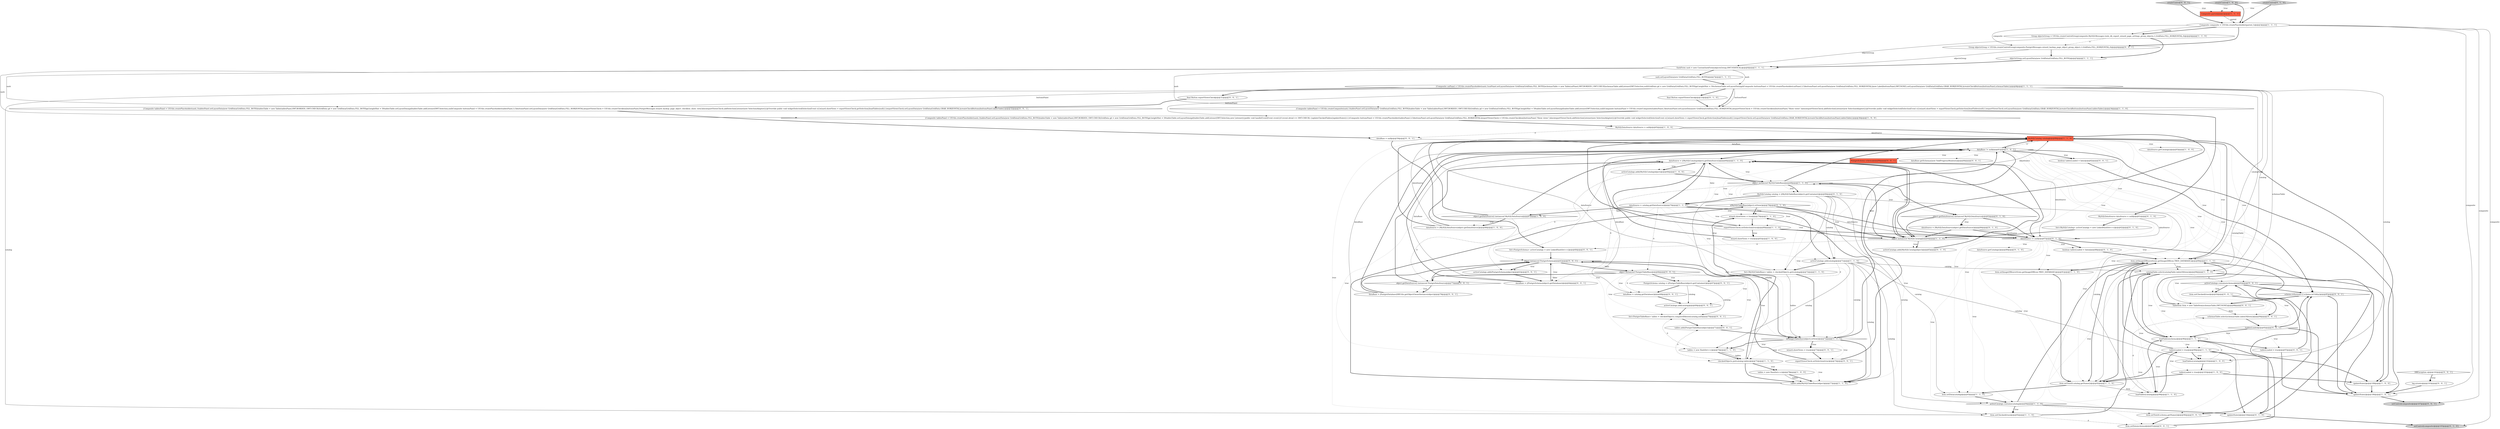 digraph {
16 [style = filled, label = "Composite parent@@@2@@@['1', '1', '1']", fillcolor = tomato, shape = box image = "AAA0AAABBB1BBB"];
0 [style = filled, label = "item.setImage(DBeaverIcons.getImage(DBIcon.TREE_DATABASE))@@@89@@@['1', '1', '1']", fillcolor = white, shape = ellipse image = "AAA0AAABBB1BBB"];
63 [style = filled, label = "activeCatalogs.contains(schema)@@@92@@@['0', '0', '1']", fillcolor = white, shape = diamond image = "AAA0AAABBB3BBB"];
48 [style = filled, label = "((MySQLTableBase)object).isView()@@@78@@@['0', '1', '0']", fillcolor = white, shape = diamond image = "AAA0AAABBB2BBB"];
59 [style = filled, label = "PostgreSchema catalog = ((PostgreTableBase)object).getContainer()@@@67@@@['0', '0', '1']", fillcolor = white, shape = ellipse image = "AAA0AAABBB3BBB"];
29 [style = filled, label = "activeCatalogs.contains(catalog)@@@94@@@['1', '1', '0']", fillcolor = white, shape = diamond image = "AAA0AAABBB1BBB"];
23 [style = filled, label = "updateState()@@@106@@@['1', '0', '1']", fillcolor = white, shape = ellipse image = "AAA0AAABBB1BBB"];
30 [style = filled, label = "tables = new HashSet<>()@@@74@@@['1', '1', '0']", fillcolor = white, shape = ellipse image = "AAA0AAABBB1BBB"];
39 [style = filled, label = "catalogTable.select(catalogTable.indexOf(item))@@@96@@@['1', '1', '0']", fillcolor = white, shape = ellipse image = "AAA0AAABBB1BBB"];
18 [style = filled, label = "wizard.showViews = true@@@83@@@['1', '0', '0']", fillcolor = white, shape = ellipse image = "AAA0AAABBB1BBB"];
70 [style = filled, label = "schema.isSystem() || schema.isUtility()@@@85@@@['0', '0', '1']", fillcolor = white, shape = diamond image = "AAA0AAABBB3BBB"];
20 [style = filled, label = "{Composite tablesPanel = UIUtils.createPlaceholder(sash,1)tablesPanel.setLayoutData(new GridData(GridData.FILL_BOTH))tablesTable = new Table(tablesPanel,SWT.BORDER | SWT.CHECK)GridData gd = new GridData(GridData.FILL_BOTH)gd.heightHint = 50tablesTable.setLayoutData(gd)tablesTable.addListener(SWT.Selection,new Listener(){public void handleEvent(Event event){if (event.detail == SWT.CHECK) {updateCheckedTables()updateState()}}})Composite buttonsPanel = UIUtils.createPlaceholder(tablesPanel,3,5)buttonsPanel.setLayoutData(new GridData(GridData.FILL_HORIZONTAL))exportViewsCheck = UIUtils.createCheckbox(buttonsPanel,\"Show views\",false)exportViewsCheck.addSelectionListener(new SelectionAdapter(){@Override public void widgetSelected(SelectionEvent e){wizard.showViews = exportViewsCheck.getSelection()loadTables(null)}})exportViewsCheck.setLayoutData(new GridData(GridData.GRAB_HORIZONTAL))createCheckButtons(buttonsPanel,tablesTable)}@@@36@@@['1', '0', '0']", fillcolor = white, shape = ellipse image = "AAA0AAABBB1BBB"];
74 [style = filled, label = "object instanceof PostgreTableBase@@@66@@@['0', '0', '1']", fillcolor = white, shape = diamond image = "AAA0AAABBB3BBB"];
42 [style = filled, label = "MySQLCatalog catalog@@@89@@@['1', '1', '0']", fillcolor = tomato, shape = box image = "AAA0AAABBB1BBB"];
68 [style = filled, label = "Set<PostgreSchema> activeCatalogs = new LinkedHashSet<>()@@@60@@@['0', '0', '1']", fillcolor = white, shape = ellipse image = "AAA0AAABBB3BBB"];
41 [style = filled, label = "dataBase != null@@@81@@@['1', '0', '1']", fillcolor = white, shape = diamond image = "AAA0AAABBB1BBB"];
85 [style = filled, label = "boolean tablesLoaded = false@@@82@@@['0', '0', '1']", fillcolor = white, shape = ellipse image = "AAA0AAABBB3BBB"];
46 [style = filled, label = "updateState()@@@104@@@['0', '1', '0']", fillcolor = white, shape = ellipse image = "AAA0AAABBB2BBB"];
28 [style = filled, label = "dataSource = ((MySQLCatalog)object).getDataSource()@@@66@@@['1', '1', '0']", fillcolor = white, shape = ellipse image = "AAA0AAABBB1BBB"];
1 [style = filled, label = "object instanceof MySQLTableBase@@@68@@@['1', '1', '0']", fillcolor = white, shape = diamond image = "AAA0AAABBB1BBB"];
82 [style = filled, label = "final Button exportViewsCheck@@@31@@@['0', '0', '1']", fillcolor = white, shape = ellipse image = "AAA0AAABBB3BBB"];
77 [style = filled, label = "tablesLoaded = true@@@97@@@['0', '0', '1']", fillcolor = white, shape = ellipse image = "AAA0AAABBB3BBB"];
21 [style = filled, label = "updateState()@@@108@@@['1', '0', '0']", fillcolor = white, shape = ellipse image = "AAA0AAABBB1BBB"];
35 [style = filled, label = "loadTables(catalog)@@@98@@@['1', '1', '0']", fillcolor = white, shape = ellipse image = "AAA0AAABBB1BBB"];
49 [style = filled, label = "activeCatalogs.add((MySQLCatalog)object)@@@65@@@['0', '1', '0']", fillcolor = white, shape = ellipse image = "AAA0AAABBB2BBB"];
11 [style = filled, label = "((PostgreTableBase)object).isView()@@@72@@@['1', '1', '1']", fillcolor = white, shape = diamond image = "AAA0AAABBB1BBB"];
79 [style = filled, label = "dataBase = (PostgreDatabase)DBUtils.getObjectOwnerInstance(object)@@@78@@@['0', '0', '1']", fillcolor = white, shape = ellipse image = "AAA0AAABBB3BBB"];
67 [style = filled, label = "exportViewsCheck.setSelection(true)@@@74@@@['0', '0', '1']", fillcolor = white, shape = ellipse image = "AAA0AAABBB3BBB"];
17 [style = filled, label = "loadTables(catalog)@@@102@@@['1', '0', '0']", fillcolor = white, shape = ellipse image = "AAA0AAABBB1BBB"];
15 [style = filled, label = "tables = new HashSet<>()@@@78@@@['1', '0', '0']", fillcolor = white, shape = ellipse image = "AAA0AAABBB1BBB"];
80 [style = filled, label = "PostgreSchema schema@@@84@@@['0', '0', '1']", fillcolor = tomato, shape = box image = "AAA0AAABBB3BBB"];
72 [style = filled, label = "Set<PostgreTableBase> tables = checkedObjects.computeIfAbsent(catalog,null)@@@70@@@['0', '0', '1']", fillcolor = white, shape = ellipse image = "AAA0AAABBB3BBB"];
6 [style = filled, label = "checkedObjects.put(catalog,tables)@@@75@@@['1', '1', '0']", fillcolor = white, shape = ellipse image = "AAA0AAABBB1BBB"];
51 [style = filled, label = "dataSource = (MySQLDataSource)object.getDataSource()@@@84@@@['0', '1', '0']", fillcolor = white, shape = ellipse image = "AAA0AAABBB2BBB"];
83 [style = filled, label = "!tablesLoaded@@@95@@@['0', '0', '1']", fillcolor = white, shape = diamond image = "AAA0AAABBB3BBB"];
27 [style = filled, label = "item.setChecked(true)@@@95@@@['1', '1', '0']", fillcolor = white, shape = ellipse image = "AAA0AAABBB1BBB"];
78 [style = filled, label = "TableItem item = new TableItem(schemasTable,SWT.NONE)@@@88@@@['0', '0', '1']", fillcolor = white, shape = ellipse image = "AAA0AAABBB3BBB"];
43 [style = filled, label = "wizard.showViews = true@@@79@@@['1', '1', '0']", fillcolor = white, shape = ellipse image = "AAA0AAABBB1BBB"];
56 [style = filled, label = "dataSource != null@@@87@@@['0', '1', '0']", fillcolor = white, shape = diamond image = "AAA0AAABBB2BBB"];
9 [style = filled, label = "dataSource = (MySQLDataSource)object.getDataSource()@@@88@@@['1', '0', '0']", fillcolor = white, shape = ellipse image = "AAA0AAABBB1BBB"];
60 [style = filled, label = "Group objectsGroup = UIUtils.createControlGroup(composite,PostgreMessages.wizard_backup_page_object_group_object,1,GridData.FILL_HORIZONTAL,0)@@@4@@@['0', '0', '1']", fillcolor = white, shape = ellipse image = "AAA0AAABBB3BBB"];
2 [style = filled, label = "activeCatalogs.add(catalog)@@@71@@@['1', '1', '0']", fillcolor = white, shape = ellipse image = "AAA0AAABBB1BBB"];
26 [style = filled, label = "item.setText(0,catalog.getName())@@@92@@@['1', '1', '0']", fillcolor = white, shape = ellipse image = "AAA0AAABBB1BBB"];
66 [style = filled, label = "createControl['0', '0', '1']", fillcolor = lightgray, shape = diamond image = "AAA0AAABBB3BBB"];
91 [style = filled, label = "object.getDataSource() instanceof PostgreDataSource@@@77@@@['0', '0', '1']", fillcolor = white, shape = diamond image = "AAA0AAABBB3BBB"];
14 [style = filled, label = "item.setImage(DBeaverIcons.getImage(DBIcon.TREE_DATABASE))@@@91@@@['1', '1', '0']", fillcolor = white, shape = ellipse image = "AAA0AAABBB1BBB"];
73 [style = filled, label = "dataBase = catalog.getDatabase()@@@68@@@['0', '0', '1']", fillcolor = white, shape = ellipse image = "AAA0AAABBB3BBB"];
24 [style = filled, label = "dataSource = catalog.getDataSource()@@@70@@@['1', '1', '0']", fillcolor = white, shape = ellipse image = "AAA0AAABBB1BBB"];
13 [style = filled, label = "{Composite catPanel = UIUtils.createPlaceholder(sash,1)catPanel.setLayoutData(new GridData(GridData.FILL_BOTH))schemasTable = new Table(catPanel,SWT.BORDER | SWT.CHECK)schemasTable.addListener(SWT.Selection,null)GridData gd = new GridData(GridData.FILL_BOTH)gd.heightHint = 50schemasTable.setLayoutData(gd)Composite buttonsPanel = UIUtils.createPlaceholder(catPanel,3,5)buttonsPanel.setLayoutData(new GridData(GridData.FILL_HORIZONTAL))new Label(buttonsPanel,SWT.NONE).setLayoutData(new GridData(GridData.GRAB_HORIZONTAL))createCheckButtons(buttonsPanel,schemasTable)}@@@8@@@['1', '1', '1']", fillcolor = white, shape = ellipse image = "AAA0AAABBB1BBB"];
54 [style = filled, label = "dataSource.getCatalogs()@@@89@@@['0', '1', '0']", fillcolor = white, shape = ellipse image = "AAA0AAABBB2BBB"];
69 [style = filled, label = "object instanceof PostgreSchema@@@62@@@['0', '0', '1']", fillcolor = white, shape = diamond image = "AAA0AAABBB3BBB"];
92 [style = filled, label = "schemasTable.select(schemasTable.indexOf(item))@@@94@@@['0', '0', '1']", fillcolor = white, shape = ellipse image = "AAA0AAABBB3BBB"];
36 [style = filled, label = "sash.setLayoutData(new GridData(GridData.FILL_BOTH))@@@7@@@['1', '1', '1']", fillcolor = white, shape = ellipse image = "AAA0AAABBB1BBB"];
75 [style = filled, label = "dataBase = ((PostgreSchema)object).getDatabase()@@@64@@@['0', '0', '1']", fillcolor = white, shape = ellipse image = "AAA0AAABBB3BBB"];
84 [style = filled, label = "{Composite tablesPanel = UIUtils.createPlaceholder(sash,1)tablesPanel.setLayoutData(new GridData(GridData.FILL_BOTH))tablesTable = new Table(tablesPanel,SWT.BORDER | SWT.CHECK)GridData gd = new GridData(GridData.FILL_BOTH)gd.heightHint = 50tablesTable.setLayoutData(gd)tablesTable.addListener(SWT.Selection,null)Composite buttonsPanel = UIUtils.createPlaceholder(tablesPanel,3,5)buttonsPanel.setLayoutData(new GridData(GridData.FILL_HORIZONTAL))exportViewsCheck = UIUtils.createCheckbox(buttonsPanel,PostgreMessages.wizard_backup_page_object_checkbox_show_view,false)exportViewsCheck.addSelectionListener(new SelectionAdapter(){@Override public void widgetSelected(SelectionEvent e){wizard.showViews = exportViewsCheck.getSelection()loadTables(null)}})exportViewsCheck.setLayoutData(new GridData(GridData.GRAB_HORIZONTAL))createCheckButtons(buttonsPanel,tablesTable)}@@@32@@@['0', '0', '1']", fillcolor = white, shape = ellipse image = "AAA0AAABBB3BBB"];
65 [style = filled, label = "dataBase.getSchemas(new VoidProgressMonitor())@@@84@@@['0', '0', '1']", fillcolor = white, shape = ellipse image = "AAA0AAABBB3BBB"];
57 [style = filled, label = "MySQLCatalog catalog = ((MySQLTableBase)object).getContainer()@@@69@@@['0', '1', '0']", fillcolor = white, shape = ellipse image = "AAA0AAABBB2BBB"];
40 [style = filled, label = "MySQLDataSource dataSource = null@@@65@@@['1', '0', '0']", fillcolor = white, shape = ellipse image = "AAA0AAABBB1BBB"];
88 [style = filled, label = "item.setChecked(true)@@@93@@@['0', '0', '1']", fillcolor = white, shape = ellipse image = "AAA0AAABBB3BBB"];
87 [style = filled, label = "activeCatalogs.add((PostgreSchema)object)@@@63@@@['0', '0', '1']", fillcolor = white, shape = ellipse image = "AAA0AAABBB3BBB"];
50 [style = filled, label = "MySQLDataSource dataSource = null@@@61@@@['0', '1', '0']", fillcolor = white, shape = ellipse image = "AAA0AAABBB2BBB"];
19 [style = filled, label = "Group objectsGroup = UIUtils.createControlGroup(composite,MySQLMessages.tools_db_export_wizard_page_settings_group_objects,1,GridData.FILL_HORIZONTAL,0)@@@4@@@['1', '1', '0']", fillcolor = white, shape = ellipse image = "AAA0AAABBB1BBB"];
8 [style = filled, label = "activeCatalogs.add((MySQLCatalog)object)@@@69@@@['1', '0', '0']", fillcolor = white, shape = ellipse image = "AAA0AAABBB1BBB"];
76 [style = filled, label = "activeCatalogs.add(catalog)@@@69@@@['0', '0', '1']", fillcolor = white, shape = ellipse image = "AAA0AAABBB3BBB"];
38 [style = filled, label = "object instanceof MySQLCatalog@@@64@@@['1', '1', '0']", fillcolor = white, shape = diamond image = "AAA0AAABBB1BBB"];
5 [style = filled, label = "item.setData(catalog)@@@93@@@['1', '1', '0']", fillcolor = white, shape = ellipse image = "AAA0AAABBB1BBB"];
45 [style = filled, label = "boolean tablesLoaded = false@@@88@@@['0', '1', '0']", fillcolor = white, shape = ellipse image = "AAA0AAABBB2BBB"];
86 [style = filled, label = "item.setText(0,schema.getName())@@@90@@@['0', '0', '1']", fillcolor = white, shape = ellipse image = "AAA0AAABBB3BBB"];
90 [style = filled, label = "tables.add((PostgreTableBase)object)@@@71@@@['0', '0', '1']", fillcolor = white, shape = ellipse image = "AAA0AAABBB3BBB"];
7 [style = filled, label = "loadTables(schema)@@@96@@@['1', '1', '1']", fillcolor = white, shape = ellipse image = "AAA0AAABBB1BBB"];
71 [style = filled, label = "log.error(e)@@@103@@@['0', '0', '1']", fillcolor = white, shape = ellipse image = "AAA0AAABBB3BBB"];
34 [style = filled, label = "SashForm sash = new CustomSashForm(objectsGroup,SWT.VERTICAL)@@@6@@@['1', '1', '1']", fillcolor = white, shape = ellipse image = "AAA0AAABBB1BBB"];
64 [style = filled, label = "item.setData(schema)@@@91@@@['0', '0', '1']", fillcolor = white, shape = ellipse image = "AAA0AAABBB3BBB"];
3 [style = filled, label = "dataSource.getCatalogs()@@@93@@@['1', '0', '0']", fillcolor = white, shape = ellipse image = "AAA0AAABBB1BBB"];
62 [style = filled, label = "DBException e@@@102@@@['0', '0', '1']", fillcolor = white, shape = diamond image = "AAA0AAABBB3BBB"];
12 [style = filled, label = "objectsGroup.setLayoutData(new GridData(GridData.FILL_BOTH))@@@5@@@['1', '1', '1']", fillcolor = white, shape = ellipse image = "AAA0AAABBB1BBB"];
4 [style = filled, label = "{Composite tablesPanel = UIUtils.createComposite(sash,1)tablesPanel.setLayoutData(new GridData(GridData.FILL_BOTH))tablesTable = new Table(tablesPanel,SWT.BORDER | SWT.CHECK)GridData gd = new GridData(GridData.FILL_BOTH)gd.heightHint = 50tablesTable.setLayoutData(gd)tablesTable.addListener(SWT.Selection,null)Composite buttonsPanel = UIUtils.createComposite(tablesPanel,3)buttonsPanel.setLayoutData(new GridData(GridData.FILL_HORIZONTAL))exportViewsCheck = UIUtils.createCheckbox(buttonsPanel,\"Show views\",false)exportViewsCheck.addSelectionListener(new SelectionAdapter(){@Override public void widgetSelected(SelectionEvent e){wizard.showViews = exportViewsCheck.getSelection()loadTables(null)}})exportViewsCheck.setLayoutData(new GridData(GridData.GRAB_HORIZONTAL))createCheckButtons(buttonsPanel,tablesTable)}@@@34@@@['1', '1', '0']", fillcolor = white, shape = ellipse image = "AAA0AAABBB1BBB"];
58 [style = filled, label = "createControl['0', '1', '0']", fillcolor = lightgray, shape = diamond image = "AAA0AAABBB2BBB"];
33 [style = filled, label = "tablesLoaded = true@@@103@@@['1', '0', '0']", fillcolor = white, shape = ellipse image = "AAA0AAABBB1BBB"];
22 [style = filled, label = "tables.add((MySQLTableBase)object)@@@77@@@['1', '1', '0']", fillcolor = white, shape = ellipse image = "AAA0AAABBB1BBB"];
53 [style = filled, label = "final Button exportViewsCheck@@@33@@@['0', '1', '0']", fillcolor = white, shape = ellipse image = "AAA0AAABBB2BBB"];
32 [style = filled, label = "Set<MySQLTableBase> tables = checkedObjects.get(catalog)@@@72@@@['1', '1', '0']", fillcolor = white, shape = ellipse image = "AAA0AAABBB1BBB"];
37 [style = filled, label = "createControl['1', '0', '0']", fillcolor = lightgray, shape = diamond image = "AAA0AAABBB1BBB"];
44 [style = filled, label = "tablesLoaded = true@@@99@@@['1', '1', '0']", fillcolor = white, shape = ellipse image = "AAA0AAABBB1BBB"];
10 [style = filled, label = "object.getDataSource() instanceof MySQLDataSource@@@87@@@['1', '0', '0']", fillcolor = white, shape = diamond image = "AAA0AAABBB1BBB"];
31 [style = filled, label = "exportViewsCheck.setSelection(true)@@@80@@@['1', '1', '0']", fillcolor = white, shape = ellipse image = "AAA0AAABBB1BBB"];
47 [style = filled, label = "setControl(composite)@@@105@@@['0', '1', '0']", fillcolor = lightgray, shape = ellipse image = "AAA0AAABBB2BBB"];
52 [style = filled, label = "Set<MySQLCatalog> activeCatalogs = new LinkedHashSet<>()@@@62@@@['0', '1', '0']", fillcolor = white, shape = ellipse image = "AAA0AAABBB2BBB"];
25 [style = filled, label = "Composite composite = UIUtils.createPlaceholder(parent,1)@@@3@@@['1', '1', '1']", fillcolor = white, shape = ellipse image = "AAA0AAABBB1BBB"];
89 [style = filled, label = "wizard.showViews = true@@@73@@@['0', '0', '1']", fillcolor = white, shape = ellipse image = "AAA0AAABBB3BBB"];
61 [style = filled, label = "dataBase = null@@@59@@@['0', '0', '1']", fillcolor = white, shape = ellipse image = "AAA0AAABBB3BBB"];
55 [style = filled, label = "object.getDataSource() instanceof MySQLDataSource@@@83@@@['0', '1', '0']", fillcolor = white, shape = diamond image = "AAA0AAABBB2BBB"];
81 [style = filled, label = "setControl(composite)@@@107@@@['0', '0', '1']", fillcolor = lightgray, shape = ellipse image = "AAA0AAABBB3BBB"];
13->39 [style = solid, label="catalog"];
56->45 [style = bold, label=""];
25->60 [style = bold, label=""];
11->22 [style = bold, label=""];
74->59 [style = bold, label=""];
79->69 [style = bold, label=""];
32->11 [style = solid, label="tables"];
46->47 [style = bold, label=""];
44->17 [style = dotted, label="true"];
1->11 [style = dotted, label="true"];
53->4 [style = bold, label=""];
67->41 [style = bold, label=""];
6->43 [style = bold, label=""];
25->19 [style = bold, label=""];
41->23 [style = bold, label=""];
2->22 [style = solid, label="catalog"];
11->89 [style = bold, label=""];
50->56 [style = solid, label="dataSource"];
66->16 [style = dotted, label="true"];
32->42 [style = solid, label="dataSource"];
2->17 [style = solid, label="catalog"];
69->74 [style = dotted, label="false"];
1->75 [style = dashed, label="0"];
34->20 [style = solid, label="sash"];
15->22 [style = bold, label=""];
31->18 [style = bold, label=""];
69->74 [style = bold, label=""];
10->28 [style = bold, label=""];
13->20 [style = solid, label="buttonsPanel"];
1->55 [style = bold, label=""];
24->10 [style = bold, label=""];
6->22 [style = bold, label=""];
42->21 [style = bold, label=""];
45->0 [style = bold, label=""];
38->1 [style = dotted, label="false"];
7->44 [style = dotted, label="true"];
13->84 [style = solid, label="buttonsPanel"];
33->21 [style = bold, label=""];
57->6 [style = solid, label="catalog"];
48->56 [style = bold, label=""];
29->39 [style = dotted, label="true"];
34->4 [style = solid, label="sash"];
18->41 [style = bold, label=""];
11->69 [style = bold, label=""];
28->56 [style = bold, label=""];
1->55 [style = dotted, label="false"];
61->68 [style = bold, label=""];
7->0 [style = bold, label=""];
1->24 [style = dotted, label="true"];
55->51 [style = dotted, label="true"];
56->45 [style = dotted, label="true"];
56->42 [style = dotted, label="true"];
31->56 [style = bold, label=""];
0->39 [style = solid, label="item"];
8->87 [style = dashed, label="0"];
5->29 [style = bold, label=""];
56->29 [style = dotted, label="true"];
1->48 [style = dotted, label="true"];
58->25 [style = bold, label=""];
61->41 [style = solid, label="dataBase"];
60->12 [style = bold, label=""];
49->28 [style = bold, label=""];
89->67 [style = bold, label=""];
9->28 [style = bold, label=""];
82->84 [style = bold, label=""];
91->79 [style = dotted, label="true"];
28->69 [style = dashed, label="0"];
48->31 [style = dotted, label="true"];
42->39 [style = dotted, label="true"];
57->24 [style = bold, label=""];
41->86 [style = dotted, label="true"];
1->57 [style = dotted, label="true"];
66->25 [style = bold, label=""];
64->63 [style = bold, label=""];
73->41 [style = solid, label="dataBase"];
42->5 [style = dotted, label="true"];
85->70 [style = bold, label=""];
22->48 [style = bold, label=""];
63->23 [style = bold, label=""];
38->49 [style = dotted, label="true"];
55->38 [style = bold, label=""];
19->34 [style = solid, label="objectsGroup"];
42->27 [style = dotted, label="true"];
25->47 [style = solid, label="composite"];
38->28 [style = bold, label=""];
24->43 [style = dotted, label="true"];
41->63 [style = dotted, label="true"];
44->46 [style = bold, label=""];
9->42 [style = bold, label=""];
56->0 [style = dotted, label="true"];
55->56 [style = bold, label=""];
6->15 [style = bold, label=""];
24->2 [style = bold, label=""];
28->38 [style = bold, label=""];
73->76 [style = bold, label=""];
24->10 [style = dotted, label="false"];
11->30 [style = dotted, label="true"];
74->91 [style = bold, label=""];
39->44 [style = dotted, label="true"];
70->78 [style = bold, label=""];
75->41 [style = bold, label=""];
41->80 [style = dotted, label="true"];
28->8 [style = bold, label=""];
10->42 [style = bold, label=""];
59->73 [style = bold, label=""];
32->11 [style = bold, label=""];
12->34 [style = bold, label=""];
71->23 [style = bold, label=""];
44->17 [style = bold, label=""];
13->17 [style = solid, label="catalog"];
7->46 [style = bold, label=""];
42->26 [style = dotted, label="true"];
91->79 [style = bold, label=""];
10->91 [style = dashed, label="0"];
79->41 [style = solid, label="dataBase"];
11->30 [style = bold, label=""];
30->72 [style = dashed, label="0"];
56->5 [style = dotted, label="true"];
2->59 [style = dashed, label="0"];
56->46 [style = bold, label=""];
83->23 [style = bold, label=""];
25->81 [style = solid, label="composite"];
30->6 [style = bold, label=""];
13->27 [style = solid, label="catalog"];
34->84 [style = solid, label="sash"];
91->69 [style = bold, label=""];
2->11 [style = solid, label="catalog"];
2->39 [style = solid, label="catalog"];
2->32 [style = bold, label=""];
22->43 [style = bold, label=""];
0->26 [style = bold, label=""];
38->28 [style = dotted, label="true"];
28->56 [style = solid, label="dataSource"];
11->6 [style = dotted, label="true"];
41->85 [style = bold, label=""];
92->83 [style = bold, label=""];
15->22 [style = solid, label="tables"];
1->2 [style = dotted, label="true"];
2->27 [style = solid, label="catalog"];
57->35 [style = solid, label="catalog"];
62->71 [style = bold, label=""];
48->43 [style = bold, label=""];
51->56 [style = bold, label=""];
57->32 [style = solid, label="catalog"];
48->38 [style = bold, label=""];
31->28 [style = bold, label=""];
0->14 [style = bold, label=""];
63->88 [style = bold, label=""];
39->7 [style = dotted, label="true"];
19->60 [style = dashed, label="0"];
7->35 [style = bold, label=""];
24->30 [style = dotted, label="true"];
74->11 [style = dotted, label="true"];
51->38 [style = bold, label=""];
1->32 [style = dotted, label="true"];
17->33 [style = bold, label=""];
25->23 [style = solid, label="composite"];
41->70 [style = dotted, label="true"];
88->92 [style = bold, label=""];
77->23 [style = bold, label=""];
29->27 [style = bold, label=""];
13->26 [style = solid, label="catalogTable"];
41->85 [style = dotted, label="true"];
13->4 [style = bold, label=""];
68->69 [style = bold, label=""];
87->75 [style = bold, label=""];
74->59 [style = dotted, label="true"];
74->76 [style = dotted, label="true"];
70->23 [style = bold, label=""];
1->28 [style = bold, label=""];
38->49 [style = bold, label=""];
24->11 [style = dotted, label="true"];
1->57 [style = bold, label=""];
2->30 [style = solid, label="catalog"];
63->70 [style = bold, label=""];
56->26 [style = dotted, label="true"];
13->0 [style = solid, label="catalogTable"];
34->36 [style = bold, label=""];
28->24 [style = dotted, label="false"];
11->67 [style = dotted, label="true"];
38->1 [style = bold, label=""];
63->92 [style = dotted, label="true"];
44->0 [style = bold, label=""];
78->92 [style = solid, label="item"];
90->11 [style = bold, label=""];
11->89 [style = dotted, label="true"];
74->90 [style = dotted, label="true"];
8->1 [style = bold, label=""];
63->83 [style = dotted, label="true"];
41->78 [style = dotted, label="true"];
63->88 [style = dotted, label="true"];
48->43 [style = dotted, label="true"];
41->0 [style = dotted, label="true"];
37->16 [style = dotted, label="true"];
25->60 [style = solid, label="composite"];
35->44 [style = bold, label=""];
39->63 [style = dashed, label="0"];
69->87 [style = dotted, label="true"];
42->41 [style = dashed, label="0"];
29->7 [style = dotted, label="true"];
51->56 [style = solid, label="dataSource"];
11->41 [style = bold, label=""];
29->27 [style = dotted, label="true"];
42->0 [style = dotted, label="true"];
38->68 [style = dashed, label="0"];
75->69 [style = bold, label=""];
79->41 [style = bold, label=""];
41->64 [style = dotted, label="true"];
83->70 [style = bold, label=""];
24->74 [style = dashed, label="0"];
32->73 [style = dashed, label="0"];
31->18 [style = dotted, label="true"];
28->8 [style = dotted, label="true"];
39->35 [style = dotted, label="true"];
77->70 [style = bold, label=""];
44->21 [style = bold, label=""];
16->25 [style = solid, label="parent"];
69->87 [style = bold, label=""];
31->41 [style = dotted, label="true"];
10->9 [style = dotted, label="true"];
29->86 [style = dashed, label="0"];
31->38 [style = bold, label=""];
39->26 [style = bold, label=""];
44->26 [style = bold, label=""];
7->35 [style = dotted, label="true"];
40->38 [style = bold, label=""];
29->46 [style = bold, label=""];
13->4 [style = solid, label="buttonsPanel"];
83->7 [style = dotted, label="true"];
17->7 [style = dashed, label="0"];
42->0 [style = bold, label=""];
43->31 [style = bold, label=""];
27->39 [style = bold, label=""];
56->14 [style = dotted, label="true"];
67->69 [style = bold, label=""];
4->50 [style = bold, label=""];
6->15 [style = dotted, label="true"];
1->22 [style = dotted, label="true"];
35->92 [style = dashed, label="0"];
10->9 [style = bold, label=""];
55->51 [style = bold, label=""];
60->34 [style = solid, label="objectsGroup"];
42->14 [style = dotted, label="true"];
40->61 [style = dashed, label="0"];
24->56 [style = solid, label="dataSource"];
0->86 [style = bold, label=""];
24->2 [style = dotted, label="true"];
42->29 [style = dotted, label="true"];
25->19 [style = solid, label="composite"];
75->41 [style = solid, label="dataBase"];
39->21 [style = bold, label=""];
56->54 [style = dotted, label="true"];
24->31 [style = dotted, label="true"];
74->91 [style = dotted, label="false"];
42->3 [style = dotted, label="true"];
14->26 [style = bold, label=""];
4->20 [style = bold, label=""];
52->38 [style = bold, label=""];
57->2 [style = solid, label="catalog"];
76->72 [style = bold, label=""];
59->76 [style = solid, label="catalog"];
30->6 [style = solid, label="tables"];
74->73 [style = dotted, label="true"];
29->0 [style = bold, label=""];
58->16 [style = dotted, label="true"];
57->5 [style = solid, label="catalog"];
83->7 [style = bold, label=""];
91->41 [style = bold, label=""];
86->64 [style = bold, label=""];
83->77 [style = dotted, label="true"];
39->7 [style = bold, label=""];
1->42 [style = solid, label="dataSource"];
31->42 [style = bold, label=""];
7->77 [style = bold, label=""];
28->24 [style = bold, label=""];
23->81 [style = bold, label=""];
26->5 [style = bold, label=""];
40->42 [style = solid, label="dataSource"];
28->1 [style = dotted, label="true"];
6->22 [style = dotted, label="true"];
36->13 [style = bold, label=""];
13->53 [style = bold, label=""];
13->82 [style = bold, label=""];
59->72 [style = solid, label="catalog"];
57->29 [style = solid, label="catalog"];
41->42 [style = bold, label=""];
69->75 [style = dotted, label="true"];
74->72 [style = dotted, label="true"];
26->35 [style = solid, label="item"];
34->13 [style = solid, label="sash"];
84->61 [style = bold, label=""];
24->32 [style = dotted, label="true"];
78->0 [style = bold, label=""];
41->65 [style = dotted, label="true"];
50->52 [style = bold, label=""];
9->42 [style = solid, label="dataSource"];
44->33 [style = dotted, label="true"];
21->23 [style = bold, label=""];
13->78 [style = solid, label="schemasTable"];
19->12 [style = bold, label=""];
37->25 [style = bold, label=""];
6->90 [style = dashed, label="0"];
41->28 [style = bold, label=""];
62->71 [style = dotted, label="true"];
27->64 [style = dashed, label="0"];
20->40 [style = bold, label=""];
33->26 [style = bold, label=""];
1->42 [style = bold, label=""];
24->6 [style = dotted, label="true"];
72->90 [style = bold, label=""];
}
